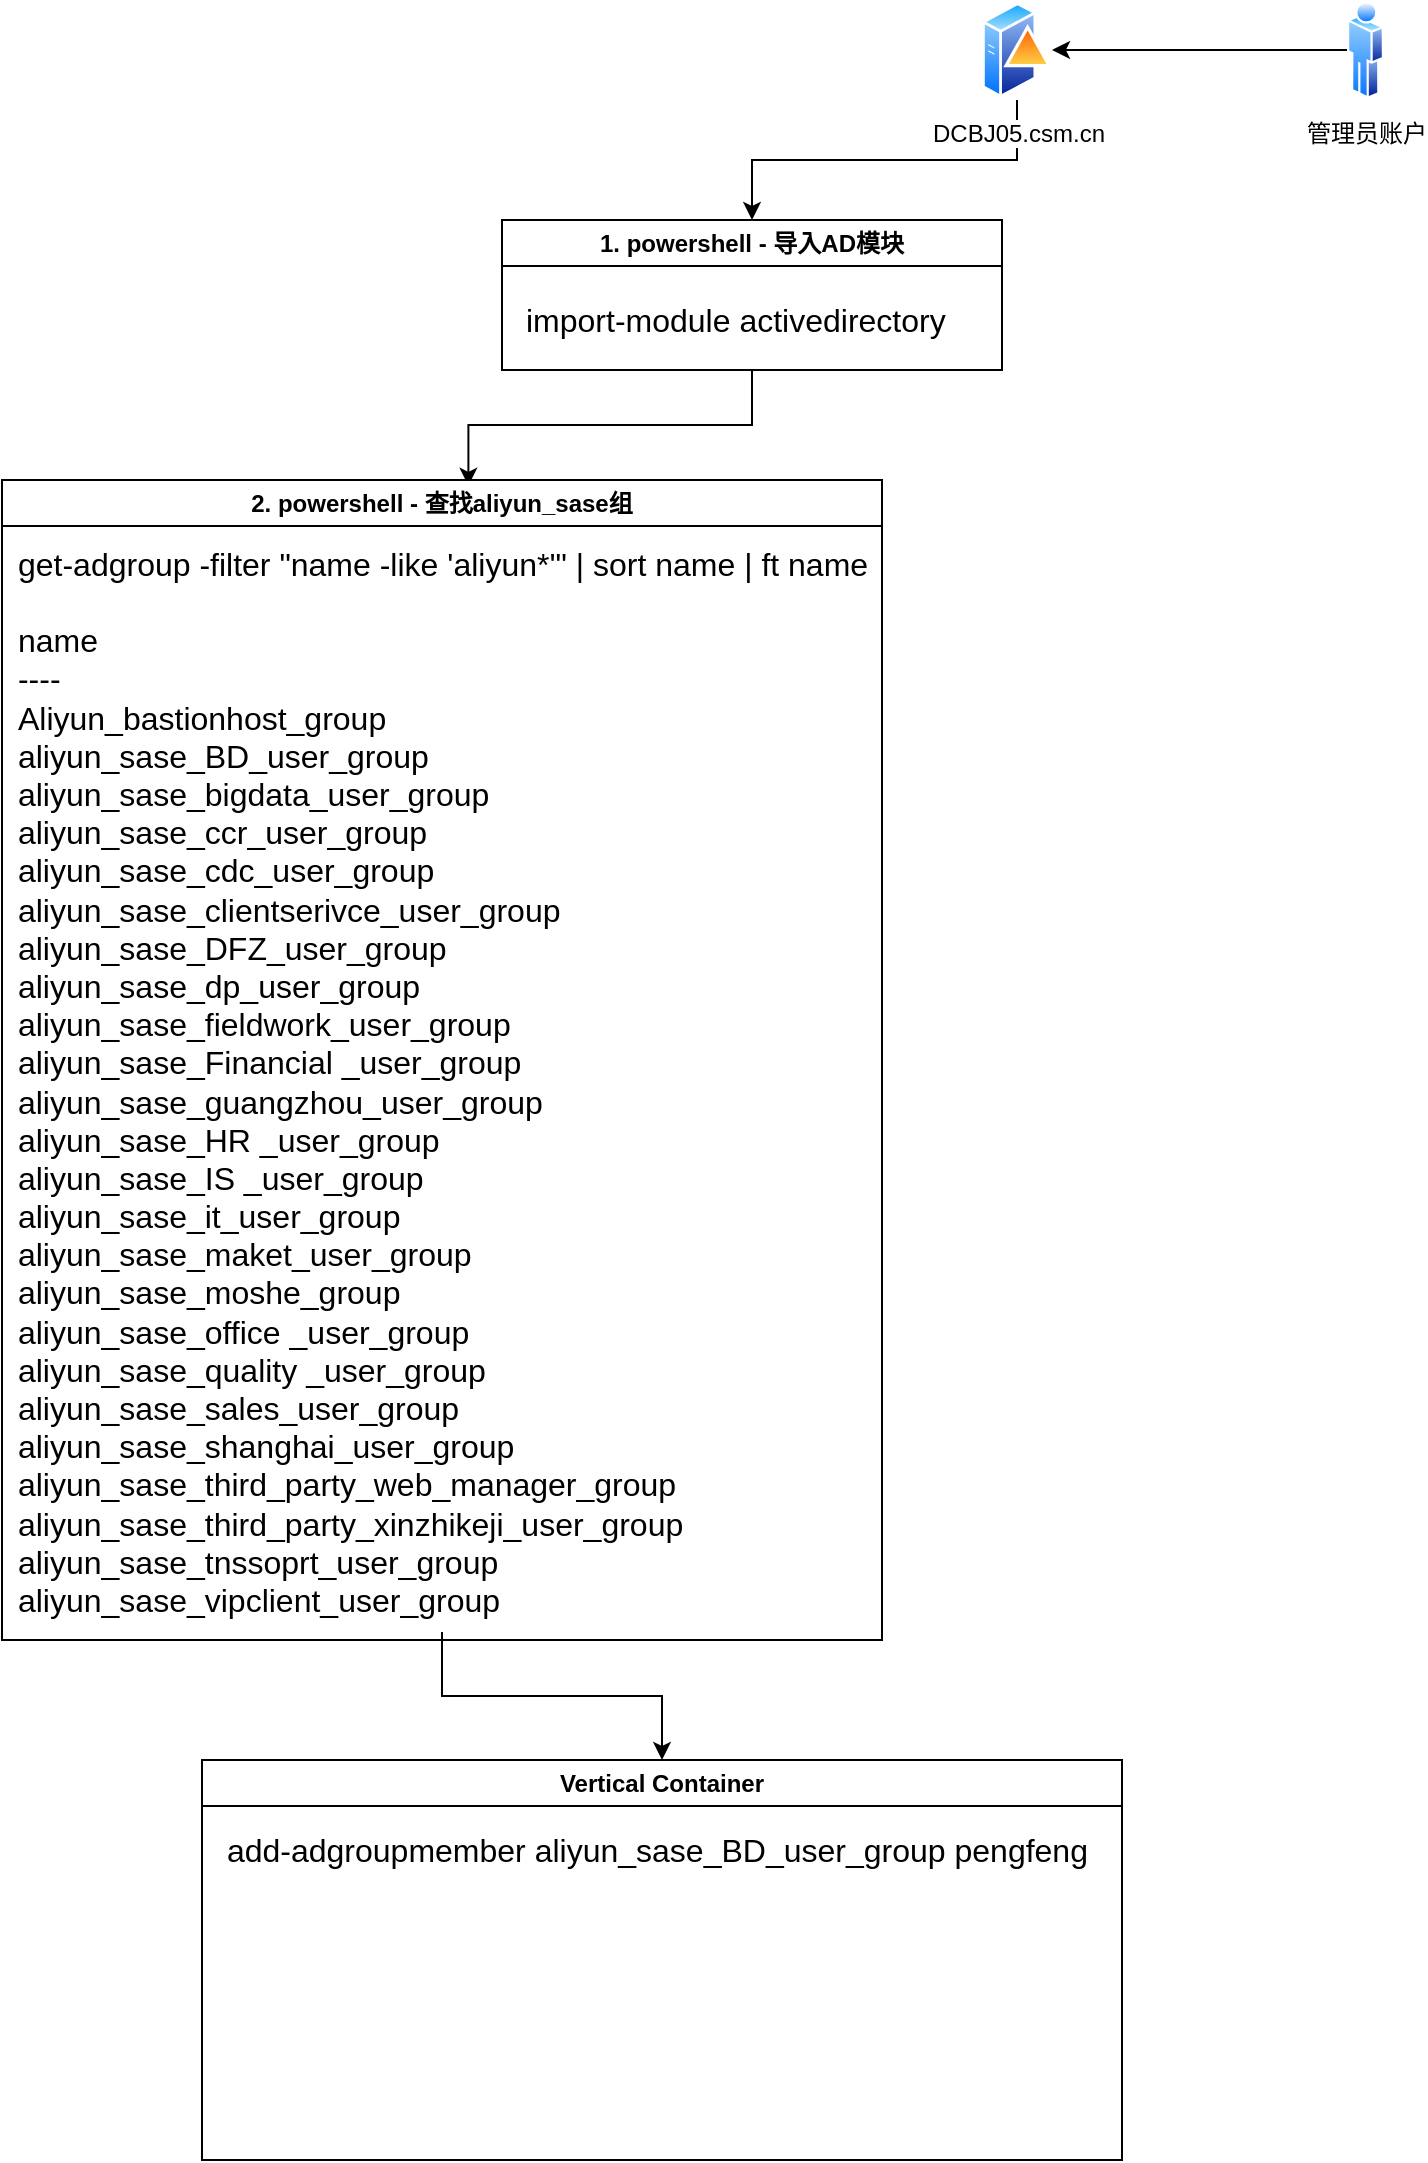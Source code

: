 <mxfile version="21.7.1" type="github">
  <diagram name="第 1 页" id="lXrbBzzjKaKk0GrQbkSO">
    <mxGraphModel dx="1434" dy="796" grid="1" gridSize="10" guides="1" tooltips="1" connect="1" arrows="1" fold="1" page="1" pageScale="1" pageWidth="827" pageHeight="1169" math="0" shadow="0">
      <root>
        <mxCell id="0" />
        <mxCell id="1" parent="0" />
        <mxCell id="Y-qX1QnGy1_NCHg85__T-11" style="edgeStyle=orthogonalEdgeStyle;rounded=0;orthogonalLoop=1;jettySize=auto;html=1;" edge="1" parent="1" source="Y-qX1QnGy1_NCHg85__T-2" target="Y-qX1QnGy1_NCHg85__T-5">
          <mxGeometry relative="1" as="geometry" />
        </mxCell>
        <mxCell id="Y-qX1QnGy1_NCHg85__T-2" value="DCBJ05.csm.cn" style="image;aspect=fixed;perimeter=ellipsePerimeter;html=1;align=center;shadow=0;dashed=0;spacingTop=3;image=img/lib/active_directory/domain_controller.svg;" vertex="1" parent="1">
          <mxGeometry x="560" y="50" width="35" height="50" as="geometry" />
        </mxCell>
        <mxCell id="Y-qX1QnGy1_NCHg85__T-4" style="edgeStyle=orthogonalEdgeStyle;rounded=0;orthogonalLoop=1;jettySize=auto;html=1;" edge="1" parent="1" source="Y-qX1QnGy1_NCHg85__T-3" target="Y-qX1QnGy1_NCHg85__T-2">
          <mxGeometry relative="1" as="geometry" />
        </mxCell>
        <mxCell id="Y-qX1QnGy1_NCHg85__T-3" value="管理员账户" style="image;aspect=fixed;perimeter=ellipsePerimeter;html=1;align=center;shadow=0;dashed=0;spacingTop=3;image=img/lib/active_directory/user.svg;" vertex="1" parent="1">
          <mxGeometry x="742.5" y="50" width="18.5" height="50" as="geometry" />
        </mxCell>
        <mxCell id="Y-qX1QnGy1_NCHg85__T-12" style="edgeStyle=orthogonalEdgeStyle;rounded=0;orthogonalLoop=1;jettySize=auto;html=1;entryX=0.53;entryY=0.005;entryDx=0;entryDy=0;entryPerimeter=0;" edge="1" parent="1" source="Y-qX1QnGy1_NCHg85__T-5" target="Y-qX1QnGy1_NCHg85__T-7">
          <mxGeometry relative="1" as="geometry" />
        </mxCell>
        <mxCell id="Y-qX1QnGy1_NCHg85__T-5" value="1. powershell - 导入AD模块" style="swimlane;whiteSpace=wrap;html=1;" vertex="1" parent="1">
          <mxGeometry x="320" y="160" width="250" height="75" as="geometry">
            <mxRectangle x="115" y="510" width="50" height="40" as="alternateBounds" />
          </mxGeometry>
        </mxCell>
        <mxCell id="Y-qX1QnGy1_NCHg85__T-6" value="import-module activedirectory&lt;br style=&quot;font-size: 16px;&quot;&gt;" style="text;html=1;align=left;verticalAlign=middle;resizable=0;points=[];autosize=1;strokeColor=none;fillColor=none;fontSize=16;" vertex="1" parent="Y-qX1QnGy1_NCHg85__T-5">
          <mxGeometry x="10" y="35" width="230" height="30" as="geometry" />
        </mxCell>
        <mxCell id="Y-qX1QnGy1_NCHg85__T-7" value="2. powershell - 查找aliyun_sase组" style="swimlane;whiteSpace=wrap;html=1;" vertex="1" parent="1">
          <mxGeometry x="70" y="290" width="440" height="580" as="geometry" />
        </mxCell>
        <mxCell id="Y-qX1QnGy1_NCHg85__T-8" value="&lt;font style=&quot;font-size: 16px;&quot;&gt;get-adgroup -filter &quot;name -like &#39;aliyun*&#39;&quot; | sort name | ft name&lt;br style=&quot;border-color: var(--border-color); text-align: left;&quot;&gt;&lt;br style=&quot;border-color: var(--border-color); text-align: left;&quot;&gt;&lt;/font&gt;&lt;div style=&quot;border-color: var(--border-color); text-align: left; font-size: 16px;&quot;&gt;&lt;font style=&quot;font-size: 16px;&quot;&gt;name&lt;/font&gt;&lt;/div&gt;&lt;div style=&quot;border-color: var(--border-color); text-align: left; font-size: 16px;&quot;&gt;&lt;font style=&quot;font-size: 16px;&quot;&gt;----&lt;/font&gt;&lt;/div&gt;&lt;div style=&quot;border-color: var(--border-color); text-align: left; font-size: 16px;&quot;&gt;&lt;font style=&quot;font-size: 16px;&quot;&gt;Aliyun_bastionhost_group&lt;/font&gt;&lt;/div&gt;&lt;div style=&quot;border-color: var(--border-color); text-align: left; font-size: 16px;&quot;&gt;&lt;font style=&quot;font-size: 16px;&quot;&gt;aliyun_sase_BD_user_group&lt;/font&gt;&lt;/div&gt;&lt;div style=&quot;border-color: var(--border-color); text-align: left; font-size: 16px;&quot;&gt;&lt;font style=&quot;font-size: 16px;&quot;&gt;aliyun_sase_bigdata_user_group&lt;/font&gt;&lt;/div&gt;&lt;div style=&quot;border-color: var(--border-color); text-align: left; font-size: 16px;&quot;&gt;&lt;font style=&quot;font-size: 16px;&quot;&gt;aliyun_sase_ccr_user_group&lt;/font&gt;&lt;/div&gt;&lt;div style=&quot;border-color: var(--border-color); text-align: left; font-size: 16px;&quot;&gt;&lt;font style=&quot;font-size: 16px;&quot;&gt;aliyun_sase_cdc_user_group&lt;/font&gt;&lt;/div&gt;&lt;div style=&quot;border-color: var(--border-color); text-align: left; font-size: 16px;&quot;&gt;&lt;font style=&quot;font-size: 16px;&quot;&gt;aliyun_sase_clientserivce_user_group&lt;/font&gt;&lt;/div&gt;&lt;div style=&quot;border-color: var(--border-color); text-align: left; font-size: 16px;&quot;&gt;&lt;font style=&quot;font-size: 16px;&quot;&gt;aliyun_sase_DFZ_user_group&lt;/font&gt;&lt;/div&gt;&lt;div style=&quot;border-color: var(--border-color); text-align: left; font-size: 16px;&quot;&gt;&lt;font style=&quot;font-size: 16px;&quot;&gt;aliyun_sase_dp_user_group&lt;/font&gt;&lt;/div&gt;&lt;div style=&quot;border-color: var(--border-color); text-align: left; font-size: 16px;&quot;&gt;&lt;font style=&quot;font-size: 16px;&quot;&gt;aliyun_sase_fieldwork_user_group&lt;/font&gt;&lt;/div&gt;&lt;div style=&quot;border-color: var(--border-color); text-align: left; font-size: 16px;&quot;&gt;&lt;font style=&quot;font-size: 16px;&quot;&gt;aliyun_sase_Financial _user_group&lt;/font&gt;&lt;/div&gt;&lt;div style=&quot;border-color: var(--border-color); text-align: left; font-size: 16px;&quot;&gt;&lt;font style=&quot;font-size: 16px;&quot;&gt;aliyun_sase_guangzhou_user_group&lt;/font&gt;&lt;/div&gt;&lt;div style=&quot;border-color: var(--border-color); text-align: left; font-size: 16px;&quot;&gt;&lt;font style=&quot;font-size: 16px;&quot;&gt;aliyun_sase_HR _user_group&lt;/font&gt;&lt;/div&gt;&lt;div style=&quot;border-color: var(--border-color); text-align: left; font-size: 16px;&quot;&gt;&lt;font style=&quot;font-size: 16px;&quot;&gt;aliyun_sase_IS _user_group&lt;/font&gt;&lt;/div&gt;&lt;div style=&quot;border-color: var(--border-color); text-align: left; font-size: 16px;&quot;&gt;&lt;font style=&quot;font-size: 16px;&quot;&gt;aliyun_sase_it_user_group&lt;/font&gt;&lt;/div&gt;&lt;div style=&quot;border-color: var(--border-color); text-align: left; font-size: 16px;&quot;&gt;&lt;font style=&quot;font-size: 16px;&quot;&gt;aliyun_sase_maket_user_group&lt;/font&gt;&lt;/div&gt;&lt;div style=&quot;border-color: var(--border-color); text-align: left; font-size: 16px;&quot;&gt;&lt;font style=&quot;font-size: 16px;&quot;&gt;aliyun_sase_moshe_group&lt;/font&gt;&lt;/div&gt;&lt;div style=&quot;border-color: var(--border-color); text-align: left; font-size: 16px;&quot;&gt;&lt;font style=&quot;font-size: 16px;&quot;&gt;aliyun_sase_office _user_group&lt;/font&gt;&lt;/div&gt;&lt;div style=&quot;border-color: var(--border-color); text-align: left; font-size: 16px;&quot;&gt;&lt;font style=&quot;font-size: 16px;&quot;&gt;aliyun_sase_quality _user_group&lt;/font&gt;&lt;/div&gt;&lt;div style=&quot;border-color: var(--border-color); text-align: left; font-size: 16px;&quot;&gt;&lt;font style=&quot;font-size: 16px;&quot;&gt;aliyun_sase_sales_user_group&lt;/font&gt;&lt;/div&gt;&lt;div style=&quot;border-color: var(--border-color); text-align: left; font-size: 16px;&quot;&gt;&lt;font style=&quot;font-size: 16px;&quot;&gt;aliyun_sase_shanghai_user_group&lt;/font&gt;&lt;/div&gt;&lt;div style=&quot;border-color: var(--border-color); text-align: left; font-size: 16px;&quot;&gt;&lt;font style=&quot;font-size: 16px;&quot;&gt;aliyun_sase_third_party_web_manager_group&lt;/font&gt;&lt;/div&gt;&lt;div style=&quot;border-color: var(--border-color); text-align: left; font-size: 16px;&quot;&gt;&lt;font style=&quot;font-size: 16px;&quot;&gt;aliyun_sase_third_party_xinzhikeji_user_group&lt;/font&gt;&lt;/div&gt;&lt;div style=&quot;border-color: var(--border-color); text-align: left; font-size: 16px;&quot;&gt;&lt;font style=&quot;font-size: 16px;&quot;&gt;aliyun_sase_tnssoprt_user_group&lt;/font&gt;&lt;/div&gt;&lt;div style=&quot;border-color: var(--border-color); text-align: left; font-size: 16px;&quot;&gt;&lt;font style=&quot;font-size: 16px;&quot;&gt;aliyun_sase_vipclient_user_group&lt;/font&gt;&lt;/div&gt;" style="text;html=1;align=center;verticalAlign=middle;resizable=0;points=[];autosize=1;strokeColor=none;fillColor=none;" vertex="1" parent="Y-qX1QnGy1_NCHg85__T-7">
          <mxGeometry x="5" y="26" width="430" height="550" as="geometry" />
        </mxCell>
        <mxCell id="Y-qX1QnGy1_NCHg85__T-9" value="Vertical Container" style="swimlane;whiteSpace=wrap;html=1;" vertex="1" parent="1">
          <mxGeometry x="170" y="930" width="460" height="200" as="geometry" />
        </mxCell>
        <mxCell id="Y-qX1QnGy1_NCHg85__T-10" value="&amp;nbsp;add-adgroupmember aliyun_sase_BD_user_group pengfeng" style="text;html=1;align=center;verticalAlign=middle;resizable=0;points=[];autosize=1;strokeColor=none;fillColor=none;fontSize=16;" vertex="1" parent="Y-qX1QnGy1_NCHg85__T-9">
          <mxGeometry y="30" width="450" height="30" as="geometry" />
        </mxCell>
        <mxCell id="Y-qX1QnGy1_NCHg85__T-13" style="edgeStyle=orthogonalEdgeStyle;rounded=0;orthogonalLoop=1;jettySize=auto;html=1;" edge="1" parent="1" source="Y-qX1QnGy1_NCHg85__T-8" target="Y-qX1QnGy1_NCHg85__T-9">
          <mxGeometry relative="1" as="geometry" />
        </mxCell>
      </root>
    </mxGraphModel>
  </diagram>
</mxfile>
